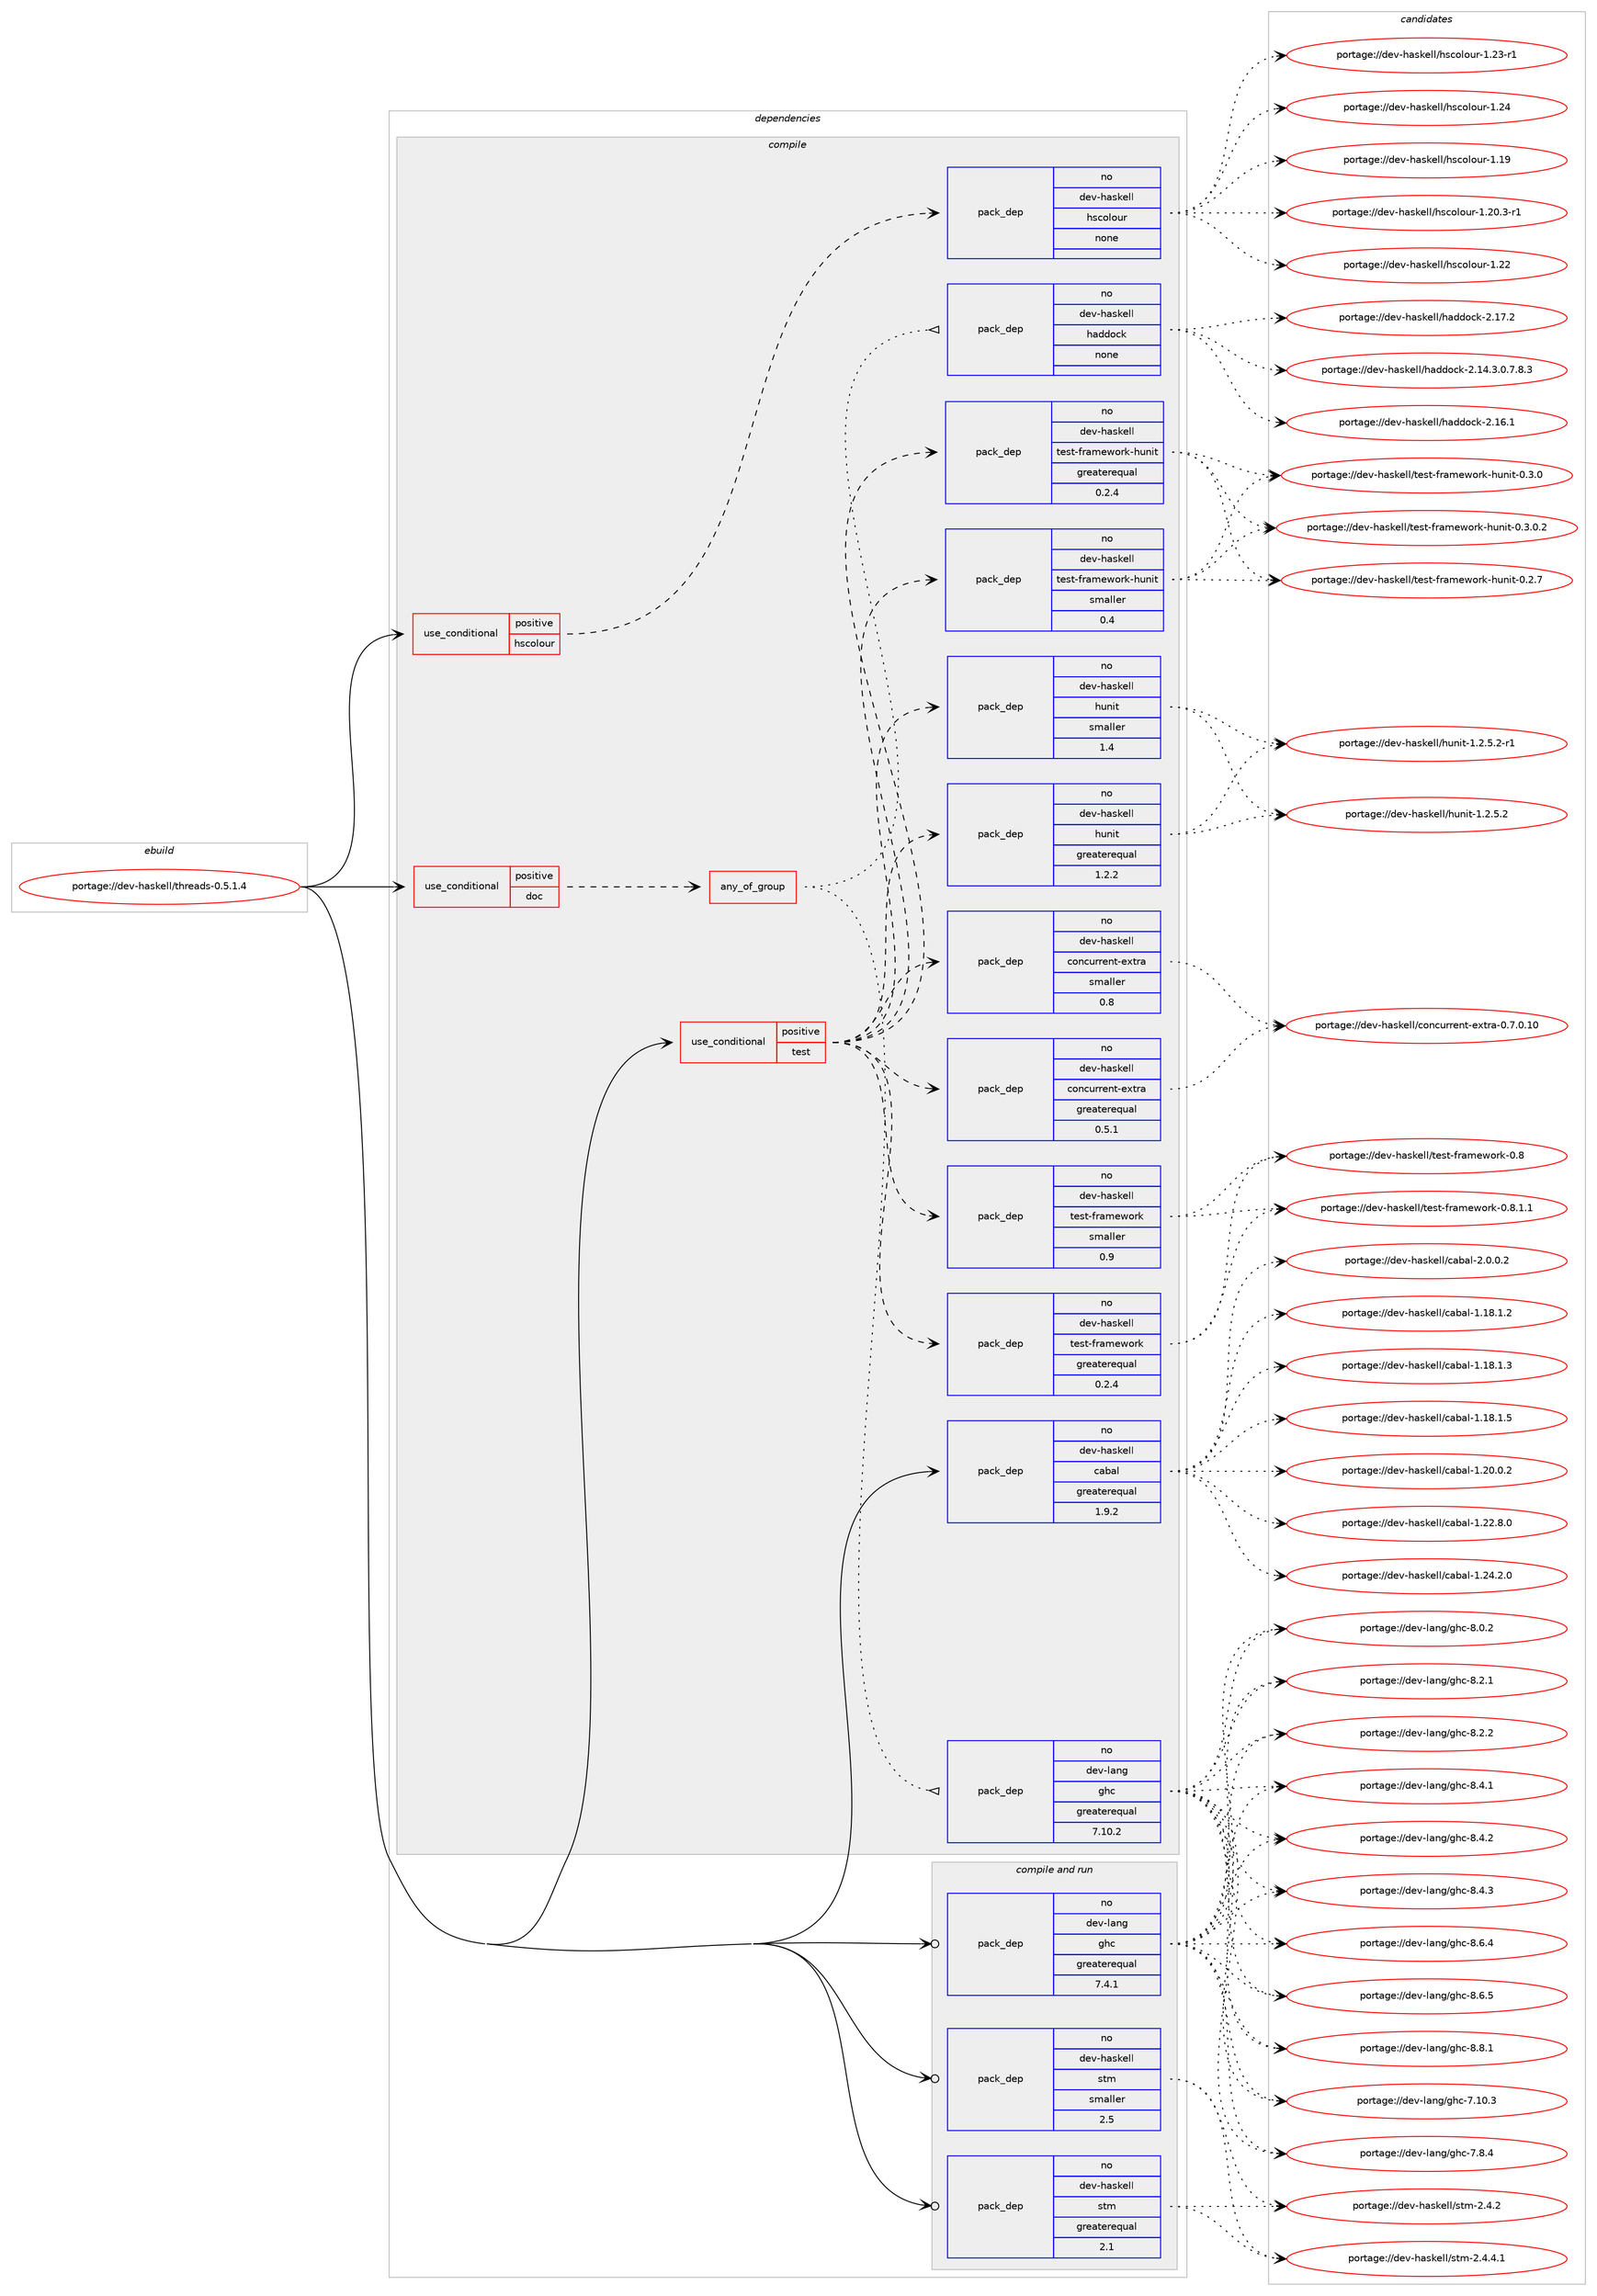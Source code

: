 digraph prolog {

# *************
# Graph options
# *************

newrank=true;
concentrate=true;
compound=true;
graph [rankdir=LR,fontname=Helvetica,fontsize=10,ranksep=1.5];#, ranksep=2.5, nodesep=0.2];
edge  [arrowhead=vee];
node  [fontname=Helvetica,fontsize=10];

# **********
# The ebuild
# **********

subgraph cluster_leftcol {
color=gray;
rank=same;
label=<<i>ebuild</i>>;
id [label="portage://dev-haskell/threads-0.5.1.4", color=red, width=4, href="../dev-haskell/threads-0.5.1.4.svg"];
}

# ****************
# The dependencies
# ****************

subgraph cluster_midcol {
color=gray;
label=<<i>dependencies</i>>;
subgraph cluster_compile {
fillcolor="#eeeeee";
style=filled;
label=<<i>compile</i>>;
subgraph cond17368 {
dependency81439 [label=<<TABLE BORDER="0" CELLBORDER="1" CELLSPACING="0" CELLPADDING="4"><TR><TD ROWSPAN="3" CELLPADDING="10">use_conditional</TD></TR><TR><TD>positive</TD></TR><TR><TD>doc</TD></TR></TABLE>>, shape=none, color=red];
subgraph any2455 {
dependency81440 [label=<<TABLE BORDER="0" CELLBORDER="1" CELLSPACING="0" CELLPADDING="4"><TR><TD CELLPADDING="10">any_of_group</TD></TR></TABLE>>, shape=none, color=red];subgraph pack61559 {
dependency81441 [label=<<TABLE BORDER="0" CELLBORDER="1" CELLSPACING="0" CELLPADDING="4" WIDTH="220"><TR><TD ROWSPAN="6" CELLPADDING="30">pack_dep</TD></TR><TR><TD WIDTH="110">no</TD></TR><TR><TD>dev-haskell</TD></TR><TR><TD>haddock</TD></TR><TR><TD>none</TD></TR><TR><TD></TD></TR></TABLE>>, shape=none, color=blue];
}
dependency81440:e -> dependency81441:w [weight=20,style="dotted",arrowhead="oinv"];
subgraph pack61560 {
dependency81442 [label=<<TABLE BORDER="0" CELLBORDER="1" CELLSPACING="0" CELLPADDING="4" WIDTH="220"><TR><TD ROWSPAN="6" CELLPADDING="30">pack_dep</TD></TR><TR><TD WIDTH="110">no</TD></TR><TR><TD>dev-lang</TD></TR><TR><TD>ghc</TD></TR><TR><TD>greaterequal</TD></TR><TR><TD>7.10.2</TD></TR></TABLE>>, shape=none, color=blue];
}
dependency81440:e -> dependency81442:w [weight=20,style="dotted",arrowhead="oinv"];
}
dependency81439:e -> dependency81440:w [weight=20,style="dashed",arrowhead="vee"];
}
id:e -> dependency81439:w [weight=20,style="solid",arrowhead="vee"];
subgraph cond17369 {
dependency81443 [label=<<TABLE BORDER="0" CELLBORDER="1" CELLSPACING="0" CELLPADDING="4"><TR><TD ROWSPAN="3" CELLPADDING="10">use_conditional</TD></TR><TR><TD>positive</TD></TR><TR><TD>hscolour</TD></TR></TABLE>>, shape=none, color=red];
subgraph pack61561 {
dependency81444 [label=<<TABLE BORDER="0" CELLBORDER="1" CELLSPACING="0" CELLPADDING="4" WIDTH="220"><TR><TD ROWSPAN="6" CELLPADDING="30">pack_dep</TD></TR><TR><TD WIDTH="110">no</TD></TR><TR><TD>dev-haskell</TD></TR><TR><TD>hscolour</TD></TR><TR><TD>none</TD></TR><TR><TD></TD></TR></TABLE>>, shape=none, color=blue];
}
dependency81443:e -> dependency81444:w [weight=20,style="dashed",arrowhead="vee"];
}
id:e -> dependency81443:w [weight=20,style="solid",arrowhead="vee"];
subgraph cond17370 {
dependency81445 [label=<<TABLE BORDER="0" CELLBORDER="1" CELLSPACING="0" CELLPADDING="4"><TR><TD ROWSPAN="3" CELLPADDING="10">use_conditional</TD></TR><TR><TD>positive</TD></TR><TR><TD>test</TD></TR></TABLE>>, shape=none, color=red];
subgraph pack61562 {
dependency81446 [label=<<TABLE BORDER="0" CELLBORDER="1" CELLSPACING="0" CELLPADDING="4" WIDTH="220"><TR><TD ROWSPAN="6" CELLPADDING="30">pack_dep</TD></TR><TR><TD WIDTH="110">no</TD></TR><TR><TD>dev-haskell</TD></TR><TR><TD>concurrent-extra</TD></TR><TR><TD>greaterequal</TD></TR><TR><TD>0.5.1</TD></TR></TABLE>>, shape=none, color=blue];
}
dependency81445:e -> dependency81446:w [weight=20,style="dashed",arrowhead="vee"];
subgraph pack61563 {
dependency81447 [label=<<TABLE BORDER="0" CELLBORDER="1" CELLSPACING="0" CELLPADDING="4" WIDTH="220"><TR><TD ROWSPAN="6" CELLPADDING="30">pack_dep</TD></TR><TR><TD WIDTH="110">no</TD></TR><TR><TD>dev-haskell</TD></TR><TR><TD>concurrent-extra</TD></TR><TR><TD>smaller</TD></TR><TR><TD>0.8</TD></TR></TABLE>>, shape=none, color=blue];
}
dependency81445:e -> dependency81447:w [weight=20,style="dashed",arrowhead="vee"];
subgraph pack61564 {
dependency81448 [label=<<TABLE BORDER="0" CELLBORDER="1" CELLSPACING="0" CELLPADDING="4" WIDTH="220"><TR><TD ROWSPAN="6" CELLPADDING="30">pack_dep</TD></TR><TR><TD WIDTH="110">no</TD></TR><TR><TD>dev-haskell</TD></TR><TR><TD>hunit</TD></TR><TR><TD>greaterequal</TD></TR><TR><TD>1.2.2</TD></TR></TABLE>>, shape=none, color=blue];
}
dependency81445:e -> dependency81448:w [weight=20,style="dashed",arrowhead="vee"];
subgraph pack61565 {
dependency81449 [label=<<TABLE BORDER="0" CELLBORDER="1" CELLSPACING="0" CELLPADDING="4" WIDTH="220"><TR><TD ROWSPAN="6" CELLPADDING="30">pack_dep</TD></TR><TR><TD WIDTH="110">no</TD></TR><TR><TD>dev-haskell</TD></TR><TR><TD>hunit</TD></TR><TR><TD>smaller</TD></TR><TR><TD>1.4</TD></TR></TABLE>>, shape=none, color=blue];
}
dependency81445:e -> dependency81449:w [weight=20,style="dashed",arrowhead="vee"];
subgraph pack61566 {
dependency81450 [label=<<TABLE BORDER="0" CELLBORDER="1" CELLSPACING="0" CELLPADDING="4" WIDTH="220"><TR><TD ROWSPAN="6" CELLPADDING="30">pack_dep</TD></TR><TR><TD WIDTH="110">no</TD></TR><TR><TD>dev-haskell</TD></TR><TR><TD>test-framework</TD></TR><TR><TD>greaterequal</TD></TR><TR><TD>0.2.4</TD></TR></TABLE>>, shape=none, color=blue];
}
dependency81445:e -> dependency81450:w [weight=20,style="dashed",arrowhead="vee"];
subgraph pack61567 {
dependency81451 [label=<<TABLE BORDER="0" CELLBORDER="1" CELLSPACING="0" CELLPADDING="4" WIDTH="220"><TR><TD ROWSPAN="6" CELLPADDING="30">pack_dep</TD></TR><TR><TD WIDTH="110">no</TD></TR><TR><TD>dev-haskell</TD></TR><TR><TD>test-framework</TD></TR><TR><TD>smaller</TD></TR><TR><TD>0.9</TD></TR></TABLE>>, shape=none, color=blue];
}
dependency81445:e -> dependency81451:w [weight=20,style="dashed",arrowhead="vee"];
subgraph pack61568 {
dependency81452 [label=<<TABLE BORDER="0" CELLBORDER="1" CELLSPACING="0" CELLPADDING="4" WIDTH="220"><TR><TD ROWSPAN="6" CELLPADDING="30">pack_dep</TD></TR><TR><TD WIDTH="110">no</TD></TR><TR><TD>dev-haskell</TD></TR><TR><TD>test-framework-hunit</TD></TR><TR><TD>greaterequal</TD></TR><TR><TD>0.2.4</TD></TR></TABLE>>, shape=none, color=blue];
}
dependency81445:e -> dependency81452:w [weight=20,style="dashed",arrowhead="vee"];
subgraph pack61569 {
dependency81453 [label=<<TABLE BORDER="0" CELLBORDER="1" CELLSPACING="0" CELLPADDING="4" WIDTH="220"><TR><TD ROWSPAN="6" CELLPADDING="30">pack_dep</TD></TR><TR><TD WIDTH="110">no</TD></TR><TR><TD>dev-haskell</TD></TR><TR><TD>test-framework-hunit</TD></TR><TR><TD>smaller</TD></TR><TR><TD>0.4</TD></TR></TABLE>>, shape=none, color=blue];
}
dependency81445:e -> dependency81453:w [weight=20,style="dashed",arrowhead="vee"];
}
id:e -> dependency81445:w [weight=20,style="solid",arrowhead="vee"];
subgraph pack61570 {
dependency81454 [label=<<TABLE BORDER="0" CELLBORDER="1" CELLSPACING="0" CELLPADDING="4" WIDTH="220"><TR><TD ROWSPAN="6" CELLPADDING="30">pack_dep</TD></TR><TR><TD WIDTH="110">no</TD></TR><TR><TD>dev-haskell</TD></TR><TR><TD>cabal</TD></TR><TR><TD>greaterequal</TD></TR><TR><TD>1.9.2</TD></TR></TABLE>>, shape=none, color=blue];
}
id:e -> dependency81454:w [weight=20,style="solid",arrowhead="vee"];
}
subgraph cluster_compileandrun {
fillcolor="#eeeeee";
style=filled;
label=<<i>compile and run</i>>;
subgraph pack61571 {
dependency81455 [label=<<TABLE BORDER="0" CELLBORDER="1" CELLSPACING="0" CELLPADDING="4" WIDTH="220"><TR><TD ROWSPAN="6" CELLPADDING="30">pack_dep</TD></TR><TR><TD WIDTH="110">no</TD></TR><TR><TD>dev-haskell</TD></TR><TR><TD>stm</TD></TR><TR><TD>greaterequal</TD></TR><TR><TD>2.1</TD></TR></TABLE>>, shape=none, color=blue];
}
id:e -> dependency81455:w [weight=20,style="solid",arrowhead="odotvee"];
subgraph pack61572 {
dependency81456 [label=<<TABLE BORDER="0" CELLBORDER="1" CELLSPACING="0" CELLPADDING="4" WIDTH="220"><TR><TD ROWSPAN="6" CELLPADDING="30">pack_dep</TD></TR><TR><TD WIDTH="110">no</TD></TR><TR><TD>dev-haskell</TD></TR><TR><TD>stm</TD></TR><TR><TD>smaller</TD></TR><TR><TD>2.5</TD></TR></TABLE>>, shape=none, color=blue];
}
id:e -> dependency81456:w [weight=20,style="solid",arrowhead="odotvee"];
subgraph pack61573 {
dependency81457 [label=<<TABLE BORDER="0" CELLBORDER="1" CELLSPACING="0" CELLPADDING="4" WIDTH="220"><TR><TD ROWSPAN="6" CELLPADDING="30">pack_dep</TD></TR><TR><TD WIDTH="110">no</TD></TR><TR><TD>dev-lang</TD></TR><TR><TD>ghc</TD></TR><TR><TD>greaterequal</TD></TR><TR><TD>7.4.1</TD></TR></TABLE>>, shape=none, color=blue];
}
id:e -> dependency81457:w [weight=20,style="solid",arrowhead="odotvee"];
}
subgraph cluster_run {
fillcolor="#eeeeee";
style=filled;
label=<<i>run</i>>;
}
}

# **************
# The candidates
# **************

subgraph cluster_choices {
rank=same;
color=gray;
label=<<i>candidates</i>>;

subgraph choice61559 {
color=black;
nodesep=1;
choiceportage1001011184510497115107101108108471049710010011199107455046495246514648465546564651 [label="portage://dev-haskell/haddock-2.14.3.0.7.8.3", color=red, width=4,href="../dev-haskell/haddock-2.14.3.0.7.8.3.svg"];
choiceportage100101118451049711510710110810847104971001001119910745504649544649 [label="portage://dev-haskell/haddock-2.16.1", color=red, width=4,href="../dev-haskell/haddock-2.16.1.svg"];
choiceportage100101118451049711510710110810847104971001001119910745504649554650 [label="portage://dev-haskell/haddock-2.17.2", color=red, width=4,href="../dev-haskell/haddock-2.17.2.svg"];
dependency81441:e -> choiceportage1001011184510497115107101108108471049710010011199107455046495246514648465546564651:w [style=dotted,weight="100"];
dependency81441:e -> choiceportage100101118451049711510710110810847104971001001119910745504649544649:w [style=dotted,weight="100"];
dependency81441:e -> choiceportage100101118451049711510710110810847104971001001119910745504649554650:w [style=dotted,weight="100"];
}
subgraph choice61560 {
color=black;
nodesep=1;
choiceportage1001011184510897110103471031049945554649484651 [label="portage://dev-lang/ghc-7.10.3", color=red, width=4,href="../dev-lang/ghc-7.10.3.svg"];
choiceportage10010111845108971101034710310499455546564652 [label="portage://dev-lang/ghc-7.8.4", color=red, width=4,href="../dev-lang/ghc-7.8.4.svg"];
choiceportage10010111845108971101034710310499455646484650 [label="portage://dev-lang/ghc-8.0.2", color=red, width=4,href="../dev-lang/ghc-8.0.2.svg"];
choiceportage10010111845108971101034710310499455646504649 [label="portage://dev-lang/ghc-8.2.1", color=red, width=4,href="../dev-lang/ghc-8.2.1.svg"];
choiceportage10010111845108971101034710310499455646504650 [label="portage://dev-lang/ghc-8.2.2", color=red, width=4,href="../dev-lang/ghc-8.2.2.svg"];
choiceportage10010111845108971101034710310499455646524649 [label="portage://dev-lang/ghc-8.4.1", color=red, width=4,href="../dev-lang/ghc-8.4.1.svg"];
choiceportage10010111845108971101034710310499455646524650 [label="portage://dev-lang/ghc-8.4.2", color=red, width=4,href="../dev-lang/ghc-8.4.2.svg"];
choiceportage10010111845108971101034710310499455646524651 [label="portage://dev-lang/ghc-8.4.3", color=red, width=4,href="../dev-lang/ghc-8.4.3.svg"];
choiceportage10010111845108971101034710310499455646544652 [label="portage://dev-lang/ghc-8.6.4", color=red, width=4,href="../dev-lang/ghc-8.6.4.svg"];
choiceportage10010111845108971101034710310499455646544653 [label="portage://dev-lang/ghc-8.6.5", color=red, width=4,href="../dev-lang/ghc-8.6.5.svg"];
choiceportage10010111845108971101034710310499455646564649 [label="portage://dev-lang/ghc-8.8.1", color=red, width=4,href="../dev-lang/ghc-8.8.1.svg"];
dependency81442:e -> choiceportage1001011184510897110103471031049945554649484651:w [style=dotted,weight="100"];
dependency81442:e -> choiceportage10010111845108971101034710310499455546564652:w [style=dotted,weight="100"];
dependency81442:e -> choiceportage10010111845108971101034710310499455646484650:w [style=dotted,weight="100"];
dependency81442:e -> choiceportage10010111845108971101034710310499455646504649:w [style=dotted,weight="100"];
dependency81442:e -> choiceportage10010111845108971101034710310499455646504650:w [style=dotted,weight="100"];
dependency81442:e -> choiceportage10010111845108971101034710310499455646524649:w [style=dotted,weight="100"];
dependency81442:e -> choiceportage10010111845108971101034710310499455646524650:w [style=dotted,weight="100"];
dependency81442:e -> choiceportage10010111845108971101034710310499455646524651:w [style=dotted,weight="100"];
dependency81442:e -> choiceportage10010111845108971101034710310499455646544652:w [style=dotted,weight="100"];
dependency81442:e -> choiceportage10010111845108971101034710310499455646544653:w [style=dotted,weight="100"];
dependency81442:e -> choiceportage10010111845108971101034710310499455646564649:w [style=dotted,weight="100"];
}
subgraph choice61561 {
color=black;
nodesep=1;
choiceportage100101118451049711510710110810847104115991111081111171144549464957 [label="portage://dev-haskell/hscolour-1.19", color=red, width=4,href="../dev-haskell/hscolour-1.19.svg"];
choiceportage10010111845104971151071011081084710411599111108111117114454946504846514511449 [label="portage://dev-haskell/hscolour-1.20.3-r1", color=red, width=4,href="../dev-haskell/hscolour-1.20.3-r1.svg"];
choiceportage100101118451049711510710110810847104115991111081111171144549465050 [label="portage://dev-haskell/hscolour-1.22", color=red, width=4,href="../dev-haskell/hscolour-1.22.svg"];
choiceportage1001011184510497115107101108108471041159911110811111711445494650514511449 [label="portage://dev-haskell/hscolour-1.23-r1", color=red, width=4,href="../dev-haskell/hscolour-1.23-r1.svg"];
choiceportage100101118451049711510710110810847104115991111081111171144549465052 [label="portage://dev-haskell/hscolour-1.24", color=red, width=4,href="../dev-haskell/hscolour-1.24.svg"];
dependency81444:e -> choiceportage100101118451049711510710110810847104115991111081111171144549464957:w [style=dotted,weight="100"];
dependency81444:e -> choiceportage10010111845104971151071011081084710411599111108111117114454946504846514511449:w [style=dotted,weight="100"];
dependency81444:e -> choiceportage100101118451049711510710110810847104115991111081111171144549465050:w [style=dotted,weight="100"];
dependency81444:e -> choiceportage1001011184510497115107101108108471041159911110811111711445494650514511449:w [style=dotted,weight="100"];
dependency81444:e -> choiceportage100101118451049711510710110810847104115991111081111171144549465052:w [style=dotted,weight="100"];
}
subgraph choice61562 {
color=black;
nodesep=1;
choiceportage10010111845104971151071011081084799111110991171141141011101164510112011611497454846554648464948 [label="portage://dev-haskell/concurrent-extra-0.7.0.10", color=red, width=4,href="../dev-haskell/concurrent-extra-0.7.0.10.svg"];
dependency81446:e -> choiceportage10010111845104971151071011081084799111110991171141141011101164510112011611497454846554648464948:w [style=dotted,weight="100"];
}
subgraph choice61563 {
color=black;
nodesep=1;
choiceportage10010111845104971151071011081084799111110991171141141011101164510112011611497454846554648464948 [label="portage://dev-haskell/concurrent-extra-0.7.0.10", color=red, width=4,href="../dev-haskell/concurrent-extra-0.7.0.10.svg"];
dependency81447:e -> choiceportage10010111845104971151071011081084799111110991171141141011101164510112011611497454846554648464948:w [style=dotted,weight="100"];
}
subgraph choice61564 {
color=black;
nodesep=1;
choiceportage1001011184510497115107101108108471041171101051164549465046534650 [label="portage://dev-haskell/hunit-1.2.5.2", color=red, width=4,href="../dev-haskell/hunit-1.2.5.2.svg"];
choiceportage10010111845104971151071011081084710411711010511645494650465346504511449 [label="portage://dev-haskell/hunit-1.2.5.2-r1", color=red, width=4,href="../dev-haskell/hunit-1.2.5.2-r1.svg"];
dependency81448:e -> choiceportage1001011184510497115107101108108471041171101051164549465046534650:w [style=dotted,weight="100"];
dependency81448:e -> choiceportage10010111845104971151071011081084710411711010511645494650465346504511449:w [style=dotted,weight="100"];
}
subgraph choice61565 {
color=black;
nodesep=1;
choiceportage1001011184510497115107101108108471041171101051164549465046534650 [label="portage://dev-haskell/hunit-1.2.5.2", color=red, width=4,href="../dev-haskell/hunit-1.2.5.2.svg"];
choiceportage10010111845104971151071011081084710411711010511645494650465346504511449 [label="portage://dev-haskell/hunit-1.2.5.2-r1", color=red, width=4,href="../dev-haskell/hunit-1.2.5.2-r1.svg"];
dependency81449:e -> choiceportage1001011184510497115107101108108471041171101051164549465046534650:w [style=dotted,weight="100"];
dependency81449:e -> choiceportage10010111845104971151071011081084710411711010511645494650465346504511449:w [style=dotted,weight="100"];
}
subgraph choice61566 {
color=black;
nodesep=1;
choiceportage100101118451049711510710110810847116101115116451021149710910111911111410745484656 [label="portage://dev-haskell/test-framework-0.8", color=red, width=4,href="../dev-haskell/test-framework-0.8.svg"];
choiceportage10010111845104971151071011081084711610111511645102114971091011191111141074548465646494649 [label="portage://dev-haskell/test-framework-0.8.1.1", color=red, width=4,href="../dev-haskell/test-framework-0.8.1.1.svg"];
dependency81450:e -> choiceportage100101118451049711510710110810847116101115116451021149710910111911111410745484656:w [style=dotted,weight="100"];
dependency81450:e -> choiceportage10010111845104971151071011081084711610111511645102114971091011191111141074548465646494649:w [style=dotted,weight="100"];
}
subgraph choice61567 {
color=black;
nodesep=1;
choiceportage100101118451049711510710110810847116101115116451021149710910111911111410745484656 [label="portage://dev-haskell/test-framework-0.8", color=red, width=4,href="../dev-haskell/test-framework-0.8.svg"];
choiceportage10010111845104971151071011081084711610111511645102114971091011191111141074548465646494649 [label="portage://dev-haskell/test-framework-0.8.1.1", color=red, width=4,href="../dev-haskell/test-framework-0.8.1.1.svg"];
dependency81451:e -> choiceportage100101118451049711510710110810847116101115116451021149710910111911111410745484656:w [style=dotted,weight="100"];
dependency81451:e -> choiceportage10010111845104971151071011081084711610111511645102114971091011191111141074548465646494649:w [style=dotted,weight="100"];
}
subgraph choice61568 {
color=black;
nodesep=1;
choiceportage100101118451049711510710110810847116101115116451021149710910111911111410745104117110105116454846504655 [label="portage://dev-haskell/test-framework-hunit-0.2.7", color=red, width=4,href="../dev-haskell/test-framework-hunit-0.2.7.svg"];
choiceportage100101118451049711510710110810847116101115116451021149710910111911111410745104117110105116454846514648 [label="portage://dev-haskell/test-framework-hunit-0.3.0", color=red, width=4,href="../dev-haskell/test-framework-hunit-0.3.0.svg"];
choiceportage1001011184510497115107101108108471161011151164510211497109101119111114107451041171101051164548465146484650 [label="portage://dev-haskell/test-framework-hunit-0.3.0.2", color=red, width=4,href="../dev-haskell/test-framework-hunit-0.3.0.2.svg"];
dependency81452:e -> choiceportage100101118451049711510710110810847116101115116451021149710910111911111410745104117110105116454846504655:w [style=dotted,weight="100"];
dependency81452:e -> choiceportage100101118451049711510710110810847116101115116451021149710910111911111410745104117110105116454846514648:w [style=dotted,weight="100"];
dependency81452:e -> choiceportage1001011184510497115107101108108471161011151164510211497109101119111114107451041171101051164548465146484650:w [style=dotted,weight="100"];
}
subgraph choice61569 {
color=black;
nodesep=1;
choiceportage100101118451049711510710110810847116101115116451021149710910111911111410745104117110105116454846504655 [label="portage://dev-haskell/test-framework-hunit-0.2.7", color=red, width=4,href="../dev-haskell/test-framework-hunit-0.2.7.svg"];
choiceportage100101118451049711510710110810847116101115116451021149710910111911111410745104117110105116454846514648 [label="portage://dev-haskell/test-framework-hunit-0.3.0", color=red, width=4,href="../dev-haskell/test-framework-hunit-0.3.0.svg"];
choiceportage1001011184510497115107101108108471161011151164510211497109101119111114107451041171101051164548465146484650 [label="portage://dev-haskell/test-framework-hunit-0.3.0.2", color=red, width=4,href="../dev-haskell/test-framework-hunit-0.3.0.2.svg"];
dependency81453:e -> choiceportage100101118451049711510710110810847116101115116451021149710910111911111410745104117110105116454846504655:w [style=dotted,weight="100"];
dependency81453:e -> choiceportage100101118451049711510710110810847116101115116451021149710910111911111410745104117110105116454846514648:w [style=dotted,weight="100"];
dependency81453:e -> choiceportage1001011184510497115107101108108471161011151164510211497109101119111114107451041171101051164548465146484650:w [style=dotted,weight="100"];
}
subgraph choice61570 {
color=black;
nodesep=1;
choiceportage10010111845104971151071011081084799979897108454946495646494650 [label="portage://dev-haskell/cabal-1.18.1.2", color=red, width=4,href="../dev-haskell/cabal-1.18.1.2.svg"];
choiceportage10010111845104971151071011081084799979897108454946495646494651 [label="portage://dev-haskell/cabal-1.18.1.3", color=red, width=4,href="../dev-haskell/cabal-1.18.1.3.svg"];
choiceportage10010111845104971151071011081084799979897108454946495646494653 [label="portage://dev-haskell/cabal-1.18.1.5", color=red, width=4,href="../dev-haskell/cabal-1.18.1.5.svg"];
choiceportage10010111845104971151071011081084799979897108454946504846484650 [label="portage://dev-haskell/cabal-1.20.0.2", color=red, width=4,href="../dev-haskell/cabal-1.20.0.2.svg"];
choiceportage10010111845104971151071011081084799979897108454946505046564648 [label="portage://dev-haskell/cabal-1.22.8.0", color=red, width=4,href="../dev-haskell/cabal-1.22.8.0.svg"];
choiceportage10010111845104971151071011081084799979897108454946505246504648 [label="portage://dev-haskell/cabal-1.24.2.0", color=red, width=4,href="../dev-haskell/cabal-1.24.2.0.svg"];
choiceportage100101118451049711510710110810847999798971084550464846484650 [label="portage://dev-haskell/cabal-2.0.0.2", color=red, width=4,href="../dev-haskell/cabal-2.0.0.2.svg"];
dependency81454:e -> choiceportage10010111845104971151071011081084799979897108454946495646494650:w [style=dotted,weight="100"];
dependency81454:e -> choiceportage10010111845104971151071011081084799979897108454946495646494651:w [style=dotted,weight="100"];
dependency81454:e -> choiceportage10010111845104971151071011081084799979897108454946495646494653:w [style=dotted,weight="100"];
dependency81454:e -> choiceportage10010111845104971151071011081084799979897108454946504846484650:w [style=dotted,weight="100"];
dependency81454:e -> choiceportage10010111845104971151071011081084799979897108454946505046564648:w [style=dotted,weight="100"];
dependency81454:e -> choiceportage10010111845104971151071011081084799979897108454946505246504648:w [style=dotted,weight="100"];
dependency81454:e -> choiceportage100101118451049711510710110810847999798971084550464846484650:w [style=dotted,weight="100"];
}
subgraph choice61571 {
color=black;
nodesep=1;
choiceportage100101118451049711510710110810847115116109455046524650 [label="portage://dev-haskell/stm-2.4.2", color=red, width=4,href="../dev-haskell/stm-2.4.2.svg"];
choiceportage1001011184510497115107101108108471151161094550465246524649 [label="portage://dev-haskell/stm-2.4.4.1", color=red, width=4,href="../dev-haskell/stm-2.4.4.1.svg"];
dependency81455:e -> choiceportage100101118451049711510710110810847115116109455046524650:w [style=dotted,weight="100"];
dependency81455:e -> choiceportage1001011184510497115107101108108471151161094550465246524649:w [style=dotted,weight="100"];
}
subgraph choice61572 {
color=black;
nodesep=1;
choiceportage100101118451049711510710110810847115116109455046524650 [label="portage://dev-haskell/stm-2.4.2", color=red, width=4,href="../dev-haskell/stm-2.4.2.svg"];
choiceportage1001011184510497115107101108108471151161094550465246524649 [label="portage://dev-haskell/stm-2.4.4.1", color=red, width=4,href="../dev-haskell/stm-2.4.4.1.svg"];
dependency81456:e -> choiceportage100101118451049711510710110810847115116109455046524650:w [style=dotted,weight="100"];
dependency81456:e -> choiceportage1001011184510497115107101108108471151161094550465246524649:w [style=dotted,weight="100"];
}
subgraph choice61573 {
color=black;
nodesep=1;
choiceportage1001011184510897110103471031049945554649484651 [label="portage://dev-lang/ghc-7.10.3", color=red, width=4,href="../dev-lang/ghc-7.10.3.svg"];
choiceportage10010111845108971101034710310499455546564652 [label="portage://dev-lang/ghc-7.8.4", color=red, width=4,href="../dev-lang/ghc-7.8.4.svg"];
choiceportage10010111845108971101034710310499455646484650 [label="portage://dev-lang/ghc-8.0.2", color=red, width=4,href="../dev-lang/ghc-8.0.2.svg"];
choiceportage10010111845108971101034710310499455646504649 [label="portage://dev-lang/ghc-8.2.1", color=red, width=4,href="../dev-lang/ghc-8.2.1.svg"];
choiceportage10010111845108971101034710310499455646504650 [label="portage://dev-lang/ghc-8.2.2", color=red, width=4,href="../dev-lang/ghc-8.2.2.svg"];
choiceportage10010111845108971101034710310499455646524649 [label="portage://dev-lang/ghc-8.4.1", color=red, width=4,href="../dev-lang/ghc-8.4.1.svg"];
choiceportage10010111845108971101034710310499455646524650 [label="portage://dev-lang/ghc-8.4.2", color=red, width=4,href="../dev-lang/ghc-8.4.2.svg"];
choiceportage10010111845108971101034710310499455646524651 [label="portage://dev-lang/ghc-8.4.3", color=red, width=4,href="../dev-lang/ghc-8.4.3.svg"];
choiceportage10010111845108971101034710310499455646544652 [label="portage://dev-lang/ghc-8.6.4", color=red, width=4,href="../dev-lang/ghc-8.6.4.svg"];
choiceportage10010111845108971101034710310499455646544653 [label="portage://dev-lang/ghc-8.6.5", color=red, width=4,href="../dev-lang/ghc-8.6.5.svg"];
choiceportage10010111845108971101034710310499455646564649 [label="portage://dev-lang/ghc-8.8.1", color=red, width=4,href="../dev-lang/ghc-8.8.1.svg"];
dependency81457:e -> choiceportage1001011184510897110103471031049945554649484651:w [style=dotted,weight="100"];
dependency81457:e -> choiceportage10010111845108971101034710310499455546564652:w [style=dotted,weight="100"];
dependency81457:e -> choiceportage10010111845108971101034710310499455646484650:w [style=dotted,weight="100"];
dependency81457:e -> choiceportage10010111845108971101034710310499455646504649:w [style=dotted,weight="100"];
dependency81457:e -> choiceportage10010111845108971101034710310499455646504650:w [style=dotted,weight="100"];
dependency81457:e -> choiceportage10010111845108971101034710310499455646524649:w [style=dotted,weight="100"];
dependency81457:e -> choiceportage10010111845108971101034710310499455646524650:w [style=dotted,weight="100"];
dependency81457:e -> choiceportage10010111845108971101034710310499455646524651:w [style=dotted,weight="100"];
dependency81457:e -> choiceportage10010111845108971101034710310499455646544652:w [style=dotted,weight="100"];
dependency81457:e -> choiceportage10010111845108971101034710310499455646544653:w [style=dotted,weight="100"];
dependency81457:e -> choiceportage10010111845108971101034710310499455646564649:w [style=dotted,weight="100"];
}
}

}
